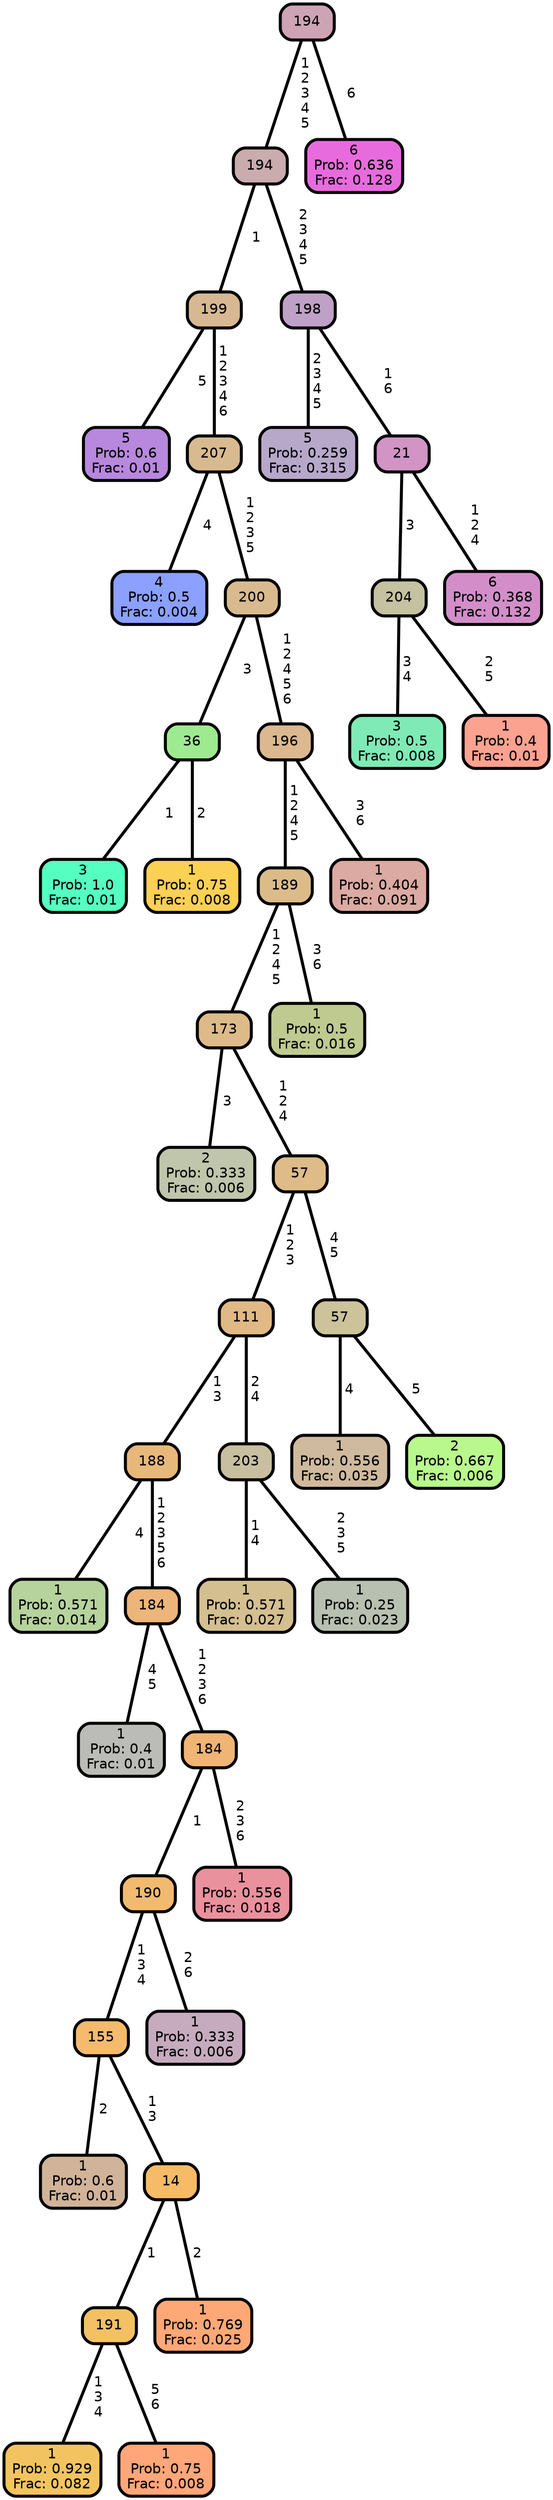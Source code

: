 graph Tree {
node [shape=box, style="filled, rounded",color="black",penwidth="3",fontcolor="black",                 fontname=helvetica] ;
graph [ranksep="0 equally", splines=straight,                 bgcolor=transparent, dpi=200] ;
edge [fontname=helvetica, color=black] ;
0 [label="5
Prob: 0.6
Frac: 0.01", fillcolor="#b788dd"] ;
1 [label="199", fillcolor="#d7b892"] ;
2 [label="4
Prob: 0.5
Frac: 0.004", fillcolor="#8ba0ff"] ;
3 [label="207", fillcolor="#d8ba90"] ;
4 [label="3
Prob: 1.0
Frac: 0.01", fillcolor="#55ffc1"] ;
5 [label="36", fillcolor="#9eea91"] ;
6 [label="1
Prob: 0.75
Frac: 0.008", fillcolor="#fad055"] ;
7 [label="200", fillcolor="#d9ba8f"] ;
8 [label="2
Prob: 0.333
Frac: 0.006", fillcolor="#bfc6ab"] ;
9 [label="173", fillcolor="#ddbb88"] ;
10 [label="1
Prob: 0.571
Frac: 0.014", fillcolor="#b6d39d"] ;
11 [label="188", fillcolor="#e8b87b"] ;
12 [label="1
Prob: 0.4
Frac: 0.01", fillcolor="#bbbcb7"] ;
13 [label="184", fillcolor="#edb579"] ;
14 [label="1
Prob: 0.6
Frac: 0.01", fillcolor="#d0b399"] ;
15 [label="155", fillcolor="#f3bb6b"] ;
16 [label="1
Prob: 0.929
Frac: 0.082", fillcolor="#f2c461"] ;
17 [label="191", fillcolor="#f3c163"] ;
18 [label="1
Prob: 0.75
Frac: 0.008", fillcolor="#ffa67a"] ;
19 [label="14", fillcolor="#f6bb67"] ;
20 [label="1
Prob: 0.769
Frac: 0.025", fillcolor="#ffa877"] ;
21 [label="190", fillcolor="#f1ba6f"] ;
22 [label="1
Prob: 0.333
Frac: 0.006", fillcolor="#c6abbf"] ;
23 [label="184", fillcolor="#f0b574"] ;
24 [label="1
Prob: 0.556
Frac: 0.018", fillcolor="#ea919e"] ;
25 [label="111", fillcolor="#e1b984"] ;
26 [label="1
Prob: 0.571
Frac: 0.027", fillcolor="#d4bf90"] ;
27 [label="203", fillcolor="#c7bf9f"] ;
28 [label="1
Prob: 0.25
Frac: 0.023", fillcolor="#b8c0b1"] ;
29 [label="57", fillcolor="#debb87"] ;
30 [label="1
Prob: 0.556
Frac: 0.035", fillcolor="#cfba9d"] ;
31 [label="57", fillcolor="#ccc39b"] ;
32 [label="2
Prob: 0.667
Frac: 0.006", fillcolor="#b9f88d"] ;
33 [label="189", fillcolor="#dbbc88"] ;
34 [label="1
Prob: 0.5
Frac: 0.016", fillcolor="#bfca90"] ;
35 [label="196", fillcolor="#dbb88f"] ;
36 [label="1
Prob: 0.404
Frac: 0.091", fillcolor="#dbaaa2"] ;
37 [label="194", fillcolor="#caacaf"] ;
38 [label="5
Prob: 0.259
Frac: 0.315", fillcolor="#b7a8ca"] ;
39 [label="198", fillcolor="#bfa1c8"] ;
40 [label="3
Prob: 0.5
Frac: 0.008", fillcolor="#7feab5"] ;
41 [label="204", fillcolor="#c4c2a1"] ;
42 [label="1
Prob: 0.4
Frac: 0.01", fillcolor="#fba291"] ;
43 [label="21", fillcolor="#d194c5"] ;
44 [label="6
Prob: 0.368
Frac: 0.132", fillcolor="#d38eca"] ;
45 [label="194", fillcolor="#cea4b5"] ;
46 [label="6
Prob: 0.636
Frac: 0.128", fillcolor="#e86bde"] ;
1 -- 0 [label=" 5",penwidth=3] ;
1 -- 3 [label=" 1\n 2\n 3\n 4\n 6",penwidth=3] ;
3 -- 2 [label=" 4",penwidth=3] ;
3 -- 7 [label=" 1\n 2\n 3\n 5",penwidth=3] ;
5 -- 4 [label=" 1",penwidth=3] ;
5 -- 6 [label=" 2",penwidth=3] ;
7 -- 5 [label=" 3",penwidth=3] ;
7 -- 35 [label=" 1\n 2\n 4\n 5\n 6",penwidth=3] ;
9 -- 8 [label=" 3",penwidth=3] ;
9 -- 29 [label=" 1\n 2\n 4",penwidth=3] ;
11 -- 10 [label=" 4",penwidth=3] ;
11 -- 13 [label=" 1\n 2\n 3\n 5\n 6",penwidth=3] ;
13 -- 12 [label=" 4\n 5",penwidth=3] ;
13 -- 23 [label=" 1\n 2\n 3\n 6",penwidth=3] ;
15 -- 14 [label=" 2",penwidth=3] ;
15 -- 19 [label=" 1\n 3",penwidth=3] ;
17 -- 16 [label=" 1\n 3\n 4",penwidth=3] ;
17 -- 18 [label=" 5\n 6",penwidth=3] ;
19 -- 17 [label=" 1",penwidth=3] ;
19 -- 20 [label=" 2",penwidth=3] ;
21 -- 15 [label=" 1\n 3\n 4",penwidth=3] ;
21 -- 22 [label=" 2\n 6",penwidth=3] ;
23 -- 21 [label=" 1",penwidth=3] ;
23 -- 24 [label=" 2\n 3\n 6",penwidth=3] ;
25 -- 11 [label=" 1\n 3",penwidth=3] ;
25 -- 27 [label=" 2\n 4",penwidth=3] ;
27 -- 26 [label=" 1\n 4",penwidth=3] ;
27 -- 28 [label=" 2\n 3\n 5",penwidth=3] ;
29 -- 25 [label=" 1\n 2\n 3",penwidth=3] ;
29 -- 31 [label=" 4\n 5",penwidth=3] ;
31 -- 30 [label=" 4",penwidth=3] ;
31 -- 32 [label=" 5",penwidth=3] ;
33 -- 9 [label=" 1\n 2\n 4\n 5",penwidth=3] ;
33 -- 34 [label=" 3\n 6",penwidth=3] ;
35 -- 33 [label=" 1\n 2\n 4\n 5",penwidth=3] ;
35 -- 36 [label=" 3\n 6",penwidth=3] ;
37 -- 1 [label=" 1",penwidth=3] ;
37 -- 39 [label=" 2\n 3\n 4\n 5",penwidth=3] ;
39 -- 38 [label=" 2\n 3\n 4\n 5",penwidth=3] ;
39 -- 43 [label=" 1\n 6",penwidth=3] ;
41 -- 40 [label=" 3\n 4",penwidth=3] ;
41 -- 42 [label=" 2\n 5",penwidth=3] ;
43 -- 41 [label=" 3",penwidth=3] ;
43 -- 44 [label=" 1\n 2\n 4",penwidth=3] ;
45 -- 37 [label=" 1\n 2\n 3\n 4\n 5",penwidth=3] ;
45 -- 46 [label=" 6",penwidth=3] ;
{rank = same;}}